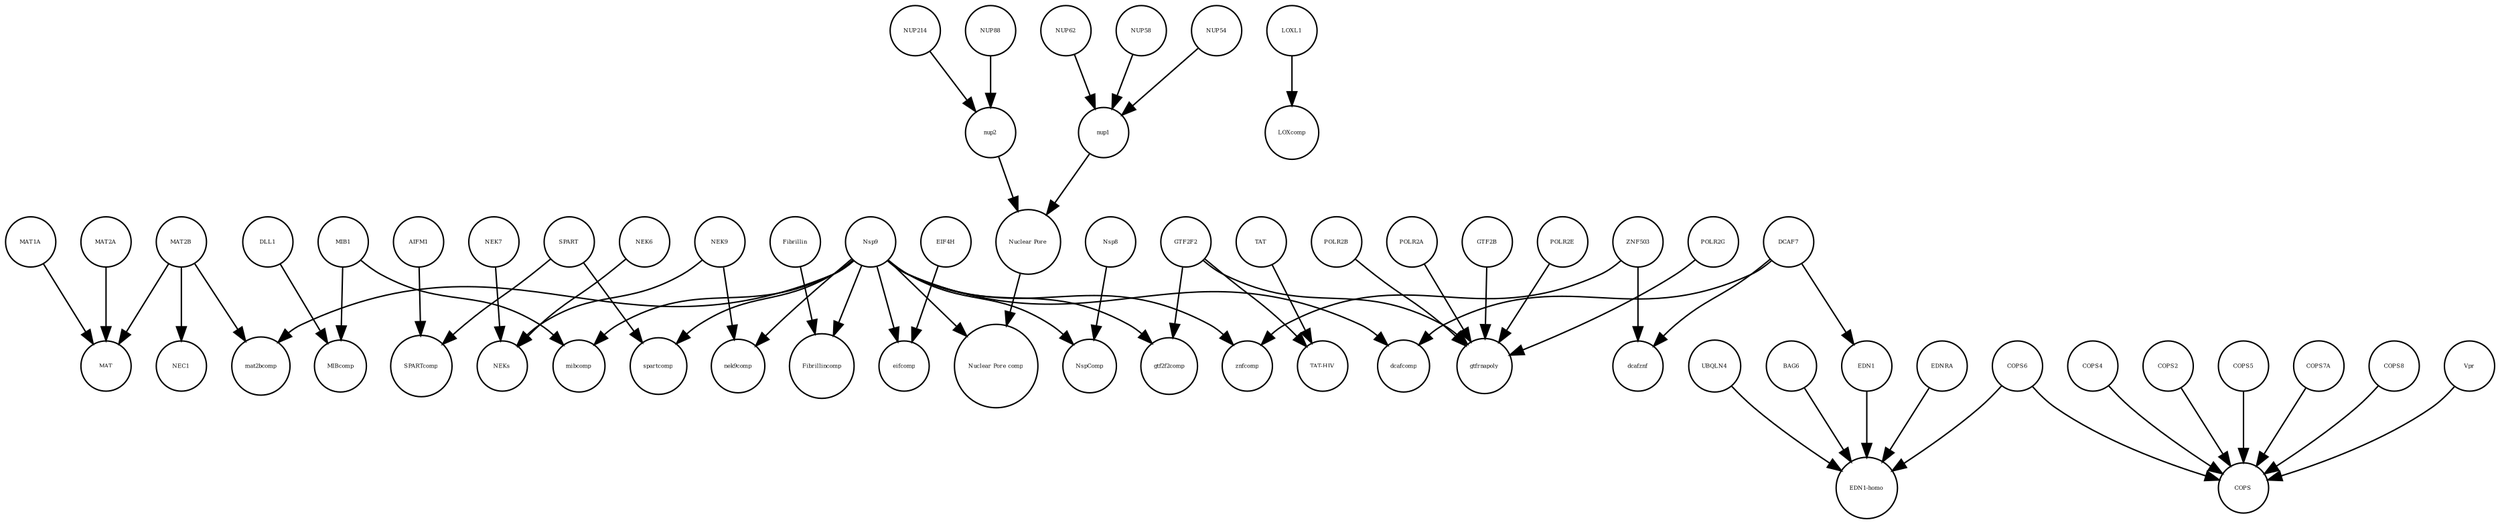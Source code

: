 strict digraph  {
"Nuclear Pore comp" [annotation="", bipartite=0, cls=complex, fontsize=4, label="Nuclear Pore comp", shape=circle];
COPS4 [annotation="", bipartite=0, cls=macromolecule, fontsize=4, label=COPS4, shape=circle];
GTF2F2 [annotation="urn_miriam_uniprot_P13984|urn_miriam_pubmed_10428810", bipartite=0, cls=macromolecule, fontsize=4, label=GTF2F2, shape=circle];
EDNRA [annotation="", bipartite=0, cls=macromolecule, fontsize=4, label=EDNRA, shape=circle];
Fibrillincomp [annotation="", bipartite=0, cls=complex, fontsize=4, label=Fibrillincomp, shape=circle];
gtfrnapoly [annotation="", bipartite=0, cls=complex, fontsize=4, label=gtfrnapoly, shape=circle];
nup2 [annotation="", bipartite=0, cls=complex, fontsize=4, label=nup2, shape=circle];
COPS6 [annotation="", bipartite=0, cls=macromolecule, fontsize=4, label=COPS6, shape=circle];
EIF4H [annotation="urn_miriam_uniprot_Q15056|urn_miriam_pubmed_10585411|urn_miriam_pubmed_11418588", bipartite=0, cls=macromolecule, fontsize=4, label=EIF4H, shape=circle];
NUP88 [annotation="urn_miriam_uniprot_Q99567|urn_miriam_pubmed_30543681", bipartite=0, cls=macromolecule, fontsize=4, label=NUP88, shape=circle];
NEC1 [annotation="", bipartite=0, cls=complex, fontsize=4, label=NEC1, shape=circle];
COPS2 [annotation="", bipartite=0, cls=macromolecule, fontsize=4, label=COPS2, shape=circle];
DCAF7 [annotation="urn_miriam_uniprot_P61962|urn_miriam_pubmed_16887337|urn_miriam_pubmed_16949367", bipartite=0, cls=macromolecule, fontsize=4, label=DCAF7, shape=circle];
COPS5 [annotation="", bipartite=0, cls=macromolecule, fontsize=4, label=COPS5, shape=circle];
MAT1A [annotation="", bipartite=0, cls=macromolecule, fontsize=4, label=MAT1A, shape=circle];
LOXcomp [annotation="", bipartite=0, cls=complex, fontsize=4, label=LOXcomp, shape=circle];
ZNF503 [annotation=urn_miriam_uniprot_Q96F45, bipartite=0, cls=macromolecule, fontsize=4, label=ZNF503, shape=circle];
Nsp9 [annotation="urn_miriam_uniprot_P0DTD1|urn_miriam_ncbiprotein_YP_009725305", bipartite=0, cls=macromolecule, fontsize=4, label=Nsp9, shape=circle];
mat2bcomp [annotation="", bipartite=0, cls=complex, fontsize=4, label=mat2bcomp, shape=circle];
NUP62 [annotation=urn_miriam_uniprot_P37198, bipartite=0, cls=macromolecule, fontsize=4, label=NUP62, shape=circle];
DLL1 [annotation="", bipartite=0, cls=macromolecule, fontsize=4, label=DLL1, shape=circle];
Fibrillin [annotation="", bipartite=0, cls=complex, fontsize=4, label=Fibrillin, shape=circle];
TAT [annotation="", bipartite=0, cls=macromolecule, fontsize=4, label=TAT, shape=circle];
COPS7A [annotation="", bipartite=0, cls=macromolecule, fontsize=4, label=COPS7A, shape=circle];
COPS8 [annotation="", bipartite=0, cls=macromolecule, fontsize=4, label=COPS8, shape=circle];
NEK9 [annotation=urn_miriam_uniprot_Q8TD19, bipartite=0, cls=macromolecule, fontsize=4, label=NEK9, shape=circle];
mibcomp [annotation="", bipartite=0, cls=complex, fontsize=4, label=mibcomp, shape=circle];
"TAT-HIV" [annotation="", bipartite=0, cls=complex, fontsize=4, label="TAT-HIV", shape=circle];
"EDN1-homo" [annotation="", bipartite=0, cls=complex, fontsize=4, label="EDN1-homo", shape=circle];
MAT2A [annotation="", bipartite=0, cls=macromolecule, fontsize=4, label=MAT2A, shape=circle];
spartcomp [annotation="", bipartite=0, cls=complex, fontsize=4, label=spartcomp, shape=circle];
NEK7 [annotation="", bipartite=0, cls=macromolecule, fontsize=4, label=NEK7, shape=circle];
nek9comp [annotation="", bipartite=0, cls=complex, fontsize=4, label=nek9comp, shape=circle];
dcafznf [annotation="", bipartite=0, cls=complex, fontsize=4, label=dcafznf, shape=circle];
UBQLN4 [annotation="", bipartite=0, cls=macromolecule, fontsize=4, label=UBQLN4, shape=circle];
Vpr [annotation="", bipartite=0, cls=macromolecule, fontsize=4, label=Vpr, shape=circle];
MAT [annotation="", bipartite=0, cls=complex, fontsize=4, label=MAT, shape=circle];
BAG6 [annotation="", bipartite=0, cls=macromolecule, fontsize=4, label=BAG6, shape=circle];
NEKs [annotation="", bipartite=0, cls=complex, fontsize=4, label=NEKs, shape=circle];
gtf2f2comp [annotation="", bipartite=0, cls=complex, fontsize=4, label=gtf2f2comp, shape=circle];
NUP214 [annotation=urn_miriam_uniprot_P35658, bipartite=0, cls=macromolecule, fontsize=4, label=NUP214, shape=circle];
AIFM1 [annotation="", bipartite=0, cls=macromolecule, fontsize=4, label=AIFM1, shape=circle];
MIBcomp [annotation="", bipartite=0, cls=complex, fontsize=4, label=MIBcomp, shape=circle];
MIB1 [annotation="urn_miriam_uniprot_Q86YT6|urn_miriam_pubmed_24185901", bipartite=0, cls=macromolecule, fontsize=4, label=MIB1, shape=circle];
nup1 [annotation="", bipartite=0, cls=complex, fontsize=4, label=nup1, shape=circle];
MAT2B [annotation="urn_miriam_uniprot_Q9NZL9|urn_miriam_pubmed_10644686|urn_miriam_pubmed_23189196|urn_miriam_pubmed_25075345|urn_miriam_pubmed_23425511", bipartite=0, cls=macromolecule, fontsize=4, label=MAT2B, shape=circle];
NUP58 [annotation=urn_miriam_uniprot_Q9BVL2, bipartite=0, cls=macromolecule, fontsize=4, label=NUP58, shape=circle];
EDN1 [annotation=urn_miriam_uniprot_P05305, bipartite=0, cls=macromolecule, fontsize=4, label=EDN1, shape=circle];
znfcomp [annotation="", bipartite=0, cls=complex, fontsize=4, label=znfcomp, shape=circle];
"Nuclear Pore" [annotation="", bipartite=0, cls=complex, fontsize=4, label="Nuclear Pore", shape=circle];
SPART [annotation=urn_miriam_uniprot_Q8N0X7, bipartite=0, cls=macromolecule, fontsize=4, label=SPART, shape=circle];
dcafcomp [annotation="", bipartite=0, cls=complex, fontsize=4, label=dcafcomp, shape=circle];
GTF2B [annotation="", bipartite=0, cls=macromolecule, fontsize=4, label=GTF2B, shape=circle];
POLR2E [annotation="", bipartite=0, cls=macromolecule, fontsize=4, label=POLR2E, shape=circle];
NUP54 [annotation=urn_miriam_uniprot_Q7Z3B4, bipartite=0, cls=macromolecule, fontsize=4, label=NUP54, shape=circle];
POLR2G [annotation="", bipartite=0, cls=macromolecule, fontsize=4, label=POLR2G, shape=circle];
COPS [annotation="", bipartite=0, cls=complex, fontsize=4, label=COPS, shape=circle];
eifcomp [annotation="", bipartite=0, cls=complex, fontsize=4, label=eifcomp, shape=circle];
Nsp8 [annotation="urn_miriam_uniprot_P0DTD1|urn_miriam_ncbiprotein_YP_009725304", bipartite=0, cls=macromolecule, fontsize=4, label=Nsp8, shape=circle];
POLR2B [annotation="", bipartite=0, cls=macromolecule, fontsize=4, label=POLR2B, shape=circle];
NspComp [annotation="", bipartite=0, cls=complex, fontsize=4, label=NspComp, shape=circle];
POLR2A [annotation=urn_miriam_uniprot_P30876, bipartite=0, cls=macromolecule, fontsize=4, label=POLR2A, shape=circle];
SPARTcomp [annotation="", bipartite=0, cls=complex, fontsize=4, label=SPARTcomp, shape=circle];
NEK6 [annotation="", bipartite=0, cls=macromolecule, fontsize=4, label=NEK6, shape=circle];
LOXL1 [annotation="", bipartite=0, cls=macromolecule, fontsize=4, label=LOXL1, shape=circle];
COPS4 -> COPS  [annotation="", interaction_type=production];
GTF2F2 -> gtfrnapoly  [annotation="", interaction_type=production];
GTF2F2 -> "TAT-HIV"  [annotation="", interaction_type=production];
GTF2F2 -> gtf2f2comp  [annotation="", interaction_type=production];
EDNRA -> "EDN1-homo"  [annotation="", interaction_type=production];
nup2 -> "Nuclear Pore"  [annotation="", interaction_type=production];
COPS6 -> COPS  [annotation="", interaction_type=production];
COPS6 -> "EDN1-homo"  [annotation="", interaction_type=production];
EIF4H -> eifcomp  [annotation="", interaction_type=production];
NUP88 -> nup2  [annotation="", interaction_type=production];
COPS2 -> COPS  [annotation="", interaction_type=production];
DCAF7 -> dcafcomp  [annotation="", interaction_type=production];
DCAF7 -> dcafznf  [annotation="", interaction_type=production];
DCAF7 -> EDN1  [annotation=urn_miriam_pubmed_27880803, interaction_type=catalysis];
COPS5 -> COPS  [annotation="", interaction_type=production];
MAT1A -> MAT  [annotation="", interaction_type=production];
ZNF503 -> znfcomp  [annotation="", interaction_type=production];
ZNF503 -> dcafznf  [annotation="", interaction_type=production];
Nsp9 -> eifcomp  [annotation="", interaction_type=production];
Nsp9 -> dcafcomp  [annotation="", interaction_type=production];
Nsp9 -> mibcomp  [annotation="", interaction_type=production];
Nsp9 -> NspComp  [annotation="", interaction_type=production];
Nsp9 -> spartcomp  [annotation="", interaction_type=production];
Nsp9 -> mat2bcomp  [annotation="", interaction_type=production];
Nsp9 -> gtf2f2comp  [annotation="", interaction_type=production];
Nsp9 -> Fibrillincomp  [annotation="", interaction_type=production];
Nsp9 -> nek9comp  [annotation="", interaction_type=production];
Nsp9 -> znfcomp  [annotation="", interaction_type=production];
Nsp9 -> "Nuclear Pore comp"  [annotation="", interaction_type=production];
NUP62 -> nup1  [annotation="", interaction_type=production];
DLL1 -> MIBcomp  [annotation="", interaction_type=production];
Fibrillin -> Fibrillincomp  [annotation="", interaction_type=production];
TAT -> "TAT-HIV"  [annotation="", interaction_type=production];
COPS7A -> COPS  [annotation="", interaction_type=production];
COPS8 -> COPS  [annotation="", interaction_type=production];
NEK9 -> NEKs  [annotation="", interaction_type=production];
NEK9 -> nek9comp  [annotation="", interaction_type=production];
MAT2A -> MAT  [annotation="", interaction_type=production];
NEK7 -> NEKs  [annotation="", interaction_type=production];
UBQLN4 -> "EDN1-homo"  [annotation="", interaction_type=production];
Vpr -> COPS  [annotation="", interaction_type=production];
BAG6 -> "EDN1-homo"  [annotation="", interaction_type=production];
NUP214 -> nup2  [annotation="", interaction_type=production];
AIFM1 -> SPARTcomp  [annotation="", interaction_type=production];
MIB1 -> mibcomp  [annotation="", interaction_type=production];
MIB1 -> MIBcomp  [annotation="", interaction_type=production];
nup1 -> "Nuclear Pore"  [annotation="", interaction_type=production];
MAT2B -> MAT  [annotation="", interaction_type=production];
MAT2B -> mat2bcomp  [annotation="", interaction_type=production];
MAT2B -> NEC1  [annotation="", interaction_type=production];
NUP58 -> nup1  [annotation="", interaction_type=production];
EDN1 -> "EDN1-homo"  [annotation="", interaction_type=production];
"Nuclear Pore" -> "Nuclear Pore comp"  [annotation="", interaction_type=production];
SPART -> SPARTcomp  [annotation="", interaction_type=production];
SPART -> spartcomp  [annotation="", interaction_type=production];
GTF2B -> gtfrnapoly  [annotation="", interaction_type=production];
POLR2E -> gtfrnapoly  [annotation="", interaction_type=production];
NUP54 -> nup1  [annotation="", interaction_type=production];
POLR2G -> gtfrnapoly  [annotation="", interaction_type=production];
Nsp8 -> NspComp  [annotation="", interaction_type=production];
POLR2B -> gtfrnapoly  [annotation="", interaction_type=production];
POLR2A -> gtfrnapoly  [annotation="", interaction_type=production];
NEK6 -> NEKs  [annotation="", interaction_type=production];
LOXL1 -> LOXcomp  [annotation="", interaction_type=production];
}
